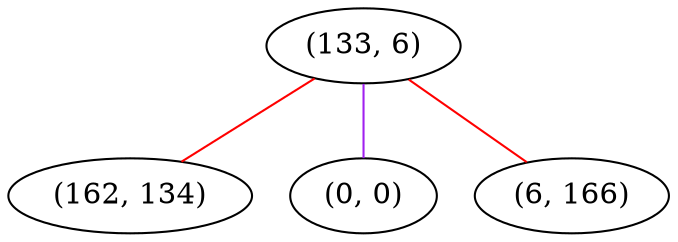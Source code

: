 graph "" {
"(133, 6)";
"(162, 134)";
"(0, 0)";
"(6, 166)";
"(133, 6)" -- "(162, 134)"  [color=red, key=0, weight=1];
"(133, 6)" -- "(0, 0)"  [color=purple, key=0, weight=4];
"(133, 6)" -- "(6, 166)"  [color=red, key=0, weight=1];
}
